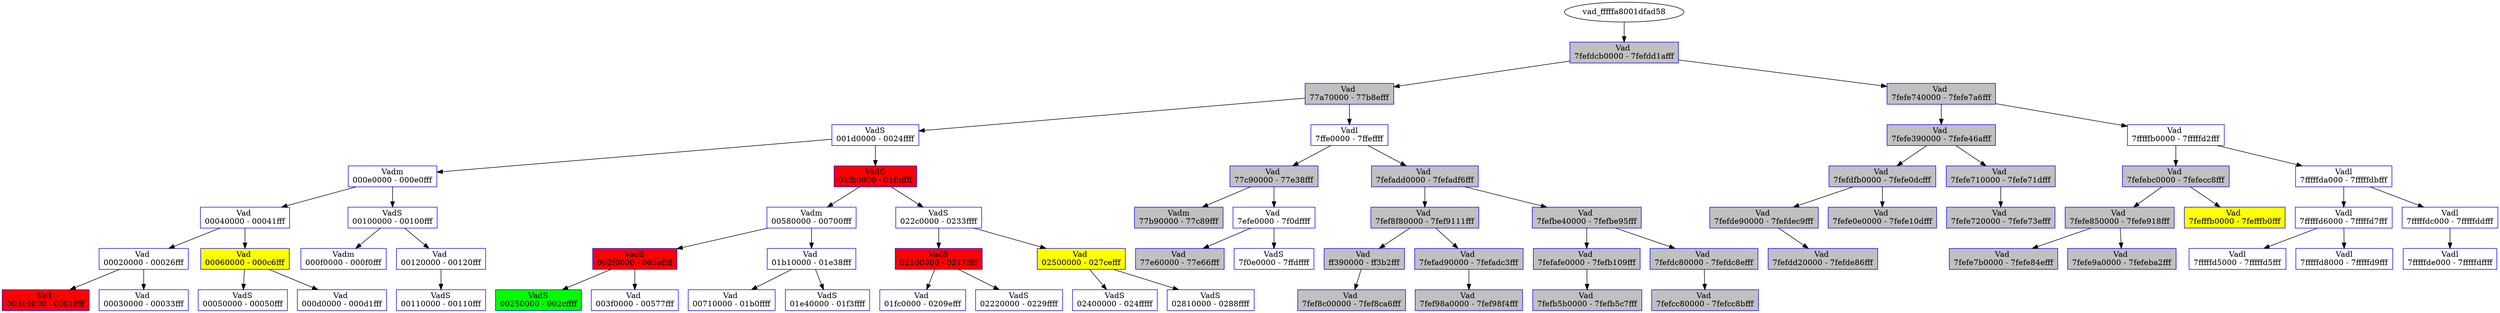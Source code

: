 /* Pid:   1988 */
digraph processtree {
graph [rankdir = "TB"];
vad_fffffa8001dfad58 -> vad_fffffa8001df5550
vad_fffffa8001df5550 [label = "{ Vad \n7fefdcb0000 - 7fefdd1afff }"shape = "record" color = "blue" style = "filled" fillcolor = "gray"];
vad_fffffa8001df5550 -> vad_fffffa8001df55e0
vad_fffffa8001df55e0 [label = "{ Vad \n77a70000 - 77b8efff }"shape = "record" color = "blue" style = "filled" fillcolor = "gray"];
vad_fffffa8001df55e0 -> vad_fffffa8001df81d0
vad_fffffa8001df81d0 [label = "{ VadS\n001d0000 - 0024ffff }"shape = "record" color = "blue" style = "filled" fillcolor = "white"];
vad_fffffa8001df81d0 -> vad_fffffa8001c70c10
vad_fffffa8001c70c10 [label = "{ Vadm\n000e0000 - 000e0fff }"shape = "record" color = "blue" style = "filled" fillcolor = "white"];
vad_fffffa8001c70c10 -> vad_fffffa8001df5670
vad_fffffa8001df5670 [label = "{ Vad \n00040000 - 00041fff }"shape = "record" color = "blue" style = "filled" fillcolor = "white"];
vad_fffffa8001df5670 -> vad_fffffa8000d2be30
vad_fffffa8000d2be30 [label = "{ Vad \n00020000 - 00026fff }"shape = "record" color = "blue" style = "filled" fillcolor = "white"];
vad_fffffa8000d2be30 -> vad_fffffa8001e49010
vad_fffffa8001e49010 [label = "{ Vad \n00010000 - 0001ffff }"shape = "record" color = "blue" style = "filled" fillcolor = "red"];
vad_fffffa8000d2be30 -> vad_fffffa8001dfa230
vad_fffffa8001dfa230 [label = "{ Vad \n00030000 - 00033fff }"shape = "record" color = "blue" style = "filled" fillcolor = "white"];
vad_fffffa8001df5670 -> vad_fffffa8001e49c50
vad_fffffa8001e49c50 [label = "{ Vad \n00060000 - 000c6fff }"shape = "record" color = "blue" style = "filled" fillcolor = "yellow"];
vad_fffffa8001e49c50 -> vad_fffffa8001415520
vad_fffffa8001415520 [label = "{ VadS\n00050000 - 00050fff }"shape = "record" color = "blue" style = "filled" fillcolor = "white"];
vad_fffffa8001e49c50 -> vad_fffffa8000d2bda0
vad_fffffa8000d2bda0 [label = "{ Vad \n000d0000 - 000d1fff }"shape = "record" color = "blue" style = "filled" fillcolor = "white"];
vad_fffffa8001c70c10 -> vad_fffffa8000e64220
vad_fffffa8000e64220 [label = "{ VadS\n00100000 - 00100fff }"shape = "record" color = "blue" style = "filled" fillcolor = "white"];
vad_fffffa8000e64220 -> vad_fffffa8002029730
vad_fffffa8002029730 [label = "{ Vadm\n000f0000 - 000f0fff }"shape = "record" color = "blue" style = "filled" fillcolor = "white"];
vad_fffffa8000e64220 -> vad_fffffa800222b5b0
vad_fffffa800222b5b0 [label = "{ Vad \n00120000 - 00120fff }"shape = "record" color = "blue" style = "filled" fillcolor = "white"];
vad_fffffa800222b5b0 -> vad_fffffa8001ee0e50
vad_fffffa8001ee0e50 [label = "{ VadS\n00110000 - 00110fff }"shape = "record" color = "blue" style = "filled" fillcolor = "white"];
vad_fffffa8001df81d0 -> vad_fffffa8001e19d70
vad_fffffa8001e19d70 [label = "{ VadS\n01fb0000 - 01fbffff }"shape = "record" color = "blue" style = "filled" fillcolor = "red"];
vad_fffffa8001e19d70 -> vad_fffffa8001cace60
vad_fffffa8001cace60 [label = "{ Vadm\n00580000 - 00700fff }"shape = "record" color = "blue" style = "filled" fillcolor = "white"];
vad_fffffa8001cace60 -> vad_fffffa8001c7cb70
vad_fffffa8001c7cb70 [label = "{ VadS\n002f0000 - 003effff }"shape = "record" color = "blue" style = "filled" fillcolor = "red"];
vad_fffffa8001c7cb70 -> vad_fffffa80013312a0
vad_fffffa80013312a0 [label = "{ VadS\n00250000 - 002cffff }"shape = "record" color = "blue" style = "filled" fillcolor = "green"];
vad_fffffa8001c7cb70 -> vad_fffffa800218d4b0
vad_fffffa800218d4b0 [label = "{ Vad \n003f0000 - 00577fff }"shape = "record" color = "blue" style = "filled" fillcolor = "white"];
vad_fffffa8001cace60 -> vad_fffffa8000d2bd10
vad_fffffa8000d2bd10 [label = "{ Vad \n01b10000 - 01e38fff }"shape = "record" color = "blue" style = "filled" fillcolor = "white"];
vad_fffffa8000d2bd10 -> vad_fffffa8001cacf00
vad_fffffa8001cacf00 [label = "{ Vad \n00710000 - 01b0ffff }"shape = "record" color = "blue" style = "filled" fillcolor = "white"];
vad_fffffa8000d2bd10 -> vad_fffffa8001ee9e40
vad_fffffa8001ee9e40 [label = "{ VadS\n01e40000 - 01f3ffff }"shape = "record" color = "blue" style = "filled" fillcolor = "white"];
vad_fffffa8001e19d70 -> vad_fffffa8001441a70
vad_fffffa8001441a70 [label = "{ VadS\n022c0000 - 0233ffff }"shape = "record" color = "blue" style = "filled" fillcolor = "white"];
vad_fffffa8001441a70 -> vad_fffffa8001fdc430
vad_fffffa8001fdc430 [label = "{ VadS\n02100000 - 0217ffff }"shape = "record" color = "blue" style = "filled" fillcolor = "red"];
vad_fffffa8001fdc430 -> vad_fffffa800219dd70
vad_fffffa800219dd70 [label = "{ Vad \n01fc0000 - 0209efff }"shape = "record" color = "blue" style = "filled" fillcolor = "white"];
vad_fffffa8001fdc430 -> vad_fffffa8001c78e40
vad_fffffa8001c78e40 [label = "{ VadS\n02220000 - 0229ffff }"shape = "record" color = "blue" style = "filled" fillcolor = "white"];
vad_fffffa8001441a70 -> vad_fffffa80021a3300
vad_fffffa80021a3300 [label = "{ Vad \n02500000 - 027cefff }"shape = "record" color = "blue" style = "filled" fillcolor = "yellow"];
vad_fffffa80021a3300 -> vad_fffffa8001c6f7f0
vad_fffffa8001c6f7f0 [label = "{ VadS\n02400000 - 024fffff }"shape = "record" color = "blue" style = "filled" fillcolor = "white"];
vad_fffffa80021a3300 -> vad_fffffa8000e97ba0
vad_fffffa8000e97ba0 [label = "{ VadS\n02810000 - 0288ffff }"shape = "record" color = "blue" style = "filled" fillcolor = "white"];
vad_fffffa8001df55e0 -> vad_fffffa8001df9ba0
vad_fffffa8001df9ba0 [label = "{ Vadl\n7ffe0000 - 7ffeffff }"shape = "record" color = "blue" style = "filled" fillcolor = "white"];
vad_fffffa8001df9ba0 -> vad_fffffa8001df92c0
vad_fffffa8001df92c0 [label = "{ Vad \n77c90000 - 77e38fff }"shape = "record" color = "blue" style = "filled" fillcolor = "gray"];
vad_fffffa8001df92c0 -> vad_fffffa8001c70b70
vad_fffffa8001c70b70 [label = "{ Vadm\n77b90000 - 77c89fff }"shape = "record" color = "blue" style = "filled" fillcolor = "gray"];
vad_fffffa8001df92c0 -> vad_fffffa8001e49ce0
vad_fffffa8001e49ce0 [label = "{ Vad \n7efe0000 - 7f0dffff }"shape = "record" color = "blue" style = "filled" fillcolor = "white"];
vad_fffffa8001e49ce0 -> vad_fffffa8000d34810
vad_fffffa8000d34810 [label = "{ Vad \n77e60000 - 77e66fff }"shape = "record" color = "blue" style = "filled" fillcolor = "gray"];
vad_fffffa8001e49ce0 -> vad_fffffa8001c52730
vad_fffffa8001c52730 [label = "{ VadS\n7f0e0000 - 7ffdffff }"shape = "record" color = "blue" style = "filled" fillcolor = "white"];
vad_fffffa8001df9ba0 -> vad_fffffa8001fee8f0
vad_fffffa8001fee8f0 [label = "{ Vad \n7fefadd0000 - 7fefadf6fff }"shape = "record" color = "blue" style = "filled" fillcolor = "gray"];
vad_fffffa8001fee8f0 -> vad_fffffa8002046170
vad_fffffa8002046170 [label = "{ Vad \n7fef8f80000 - 7fef9111fff }"shape = "record" color = "blue" style = "filled" fillcolor = "gray"];
vad_fffffa8002046170 -> vad_fffffa8001df9350
vad_fffffa8001df9350 [label = "{ Vad \nff390000 - ff3b2fff }"shape = "record" color = "blue" style = "filled" fillcolor = "gray"];
vad_fffffa8001df9350 -> vad_fffffa80013ab640
vad_fffffa80013ab640 [label = "{ Vad \n7fef8c00000 - 7fef8ca6fff }"shape = "record" color = "blue" style = "filled" fillcolor = "gray"];
vad_fffffa8002046170 -> vad_fffffa8002092b90
vad_fffffa8002092b90 [label = "{ Vad \n7fefad90000 - 7fefadc3fff }"shape = "record" color = "blue" style = "filled" fillcolor = "gray"];
vad_fffffa8002092b90 -> vad_fffffa8002092b00
vad_fffffa8002092b00 [label = "{ Vad \n7fef98a0000 - 7fef98f4fff }"shape = "record" color = "blue" style = "filled" fillcolor = "gray"];
vad_fffffa8001fee8f0 -> vad_fffffa8001e49210
vad_fffffa8001e49210 [label = "{ Vad \n7fefbe40000 - 7fefbe95fff }"shape = "record" color = "blue" style = "filled" fillcolor = "gray"];
vad_fffffa8001e49210 -> vad_fffffa8001c3eef0
vad_fffffa8001c3eef0 [label = "{ Vad \n7fefafe0000 - 7fefb109fff }"shape = "record" color = "blue" style = "filled" fillcolor = "gray"];
vad_fffffa8001c3eef0 -> vad_fffffa8000d348a0
vad_fffffa8000d348a0 [label = "{ Vad \n7fefb5b0000 - 7fefb5c7fff }"shape = "record" color = "blue" style = "filled" fillcolor = "gray"];
vad_fffffa8001e49210 -> vad_fffffa80021a4f80
vad_fffffa80021a4f80 [label = "{ Vad \n7fefdc80000 - 7fefdc8efff }"shape = "record" color = "blue" style = "filled" fillcolor = "gray"];
vad_fffffa80021a4f80 -> vad_fffffa8000d34930
vad_fffffa8000d34930 [label = "{ Vad \n7fefcc80000 - 7fefcc8bfff }"shape = "record" color = "blue" style = "filled" fillcolor = "gray"];
vad_fffffa8001df5550 -> vad_fffffa8001e49700
vad_fffffa8001e49700 [label = "{ Vad \n7fefe740000 - 7fefe7a6fff }"shape = "record" color = "blue" style = "filled" fillcolor = "gray"];
vad_fffffa8001e49700 -> vad_fffffa8002086b10
vad_fffffa8002086b10 [label = "{ Vad \n7fefe390000 - 7fefe46afff }"shape = "record" color = "blue" style = "filled" fillcolor = "gray"];
vad_fffffa8002086b10 -> vad_fffffa8001c3ef80
vad_fffffa8001c3ef80 [label = "{ Vad \n7fefdfb0000 - 7fefe0dcfff }"shape = "record" color = "blue" style = "filled" fillcolor = "gray"];
vad_fffffa8001c3ef80 -> vad_fffffa80021a3270
vad_fffffa80021a3270 [label = "{ Vad \n7fefde90000 - 7fefdec9fff }"shape = "record" color = "blue" style = "filled" fillcolor = "gray"];
vad_fffffa80021a3270 -> vad_fffffa80021a4010
vad_fffffa80021a4010 [label = "{ Vad \n7fefdd20000 - 7fefde86fff }"shape = "record" color = "blue" style = "filled" fillcolor = "gray"];
vad_fffffa8001c3ef80 -> vad_fffffa8001e49180
vad_fffffa8001e49180 [label = "{ Vad \n7fefe0e0000 - 7fefe10dfff }"shape = "record" color = "blue" style = "filled" fillcolor = "gray"];
vad_fffffa8002086b10 -> vad_fffffa8001e495e0
vad_fffffa8001e495e0 [label = "{ Vad \n7fefe710000 - 7fefe71dfff }"shape = "record" color = "blue" style = "filled" fillcolor = "gray"];
vad_fffffa8001e495e0 -> vad_fffffa8002086a80
vad_fffffa8002086a80 [label = "{ Vad \n7fefe720000 - 7fefe73efff }"shape = "record" color = "blue" style = "filled" fillcolor = "gray"];
vad_fffffa8001e49700 -> vad_fffffa8001df9230
vad_fffffa8001df9230 [label = "{ Vad \n7fffffb0000 - 7fffffd2fff }"shape = "record" color = "blue" style = "filled" fillcolor = "white"];
vad_fffffa8001df9230 -> vad_fffffa8001e490f0
vad_fffffa8001e490f0 [label = "{ Vad \n7fefebc0000 - 7fefecc8fff }"shape = "record" color = "blue" style = "filled" fillcolor = "gray"];
vad_fffffa8001e490f0 -> vad_fffffa8001e49550
vad_fffffa8001e49550 [label = "{ Vad \n7fefe850000 - 7fefe918fff }"shape = "record" color = "blue" style = "filled" fillcolor = "gray"];
vad_fffffa8001e49550 -> vad_fffffa8001e494c0
vad_fffffa8001e494c0 [label = "{ Vad \n7fefe7b0000 - 7fefe84efff }"shape = "record" color = "blue" style = "filled" fillcolor = "gray"];
vad_fffffa8001e49550 -> vad_fffffa8001c3ee60
vad_fffffa8001c3ee60 [label = "{ Vad \n7fefe9a0000 - 7fefeba2fff }"shape = "record" color = "blue" style = "filled" fillcolor = "gray"];
vad_fffffa8001e490f0 -> vad_fffffa8001dfa350
vad_fffffa8001dfa350 [label = "{ Vad \n7fefffb0000 - 7fefffb0fff }"shape = "record" color = "blue" style = "filled" fillcolor = "yellow"];
vad_fffffa8001df9230 -> vad_fffffa800219d260
vad_fffffa800219d260 [label = "{ Vadl\n7fffffda000 - 7fffffdbfff }"shape = "record" color = "blue" style = "filled" fillcolor = "white"];
vad_fffffa800219d260 -> vad_fffffa8000ec7830
vad_fffffa8000ec7830 [label = "{ Vadl\n7fffffd6000 - 7fffffd7fff }"shape = "record" color = "blue" style = "filled" fillcolor = "white"];
vad_fffffa8000ec7830 -> vad_fffffa8001df9cc0
vad_fffffa8001df9cc0 [label = "{ Vadl\n7fffffd5000 - 7fffffd5fff }"shape = "record" color = "blue" style = "filled" fillcolor = "white"];
vad_fffffa8000ec7830 -> vad_fffffa8001015470
vad_fffffa8001015470 [label = "{ Vadl\n7fffffd8000 - 7fffffd9fff }"shape = "record" color = "blue" style = "filled" fillcolor = "white"];
vad_fffffa800219d260 -> vad_fffffa800219d510
vad_fffffa800219d510 [label = "{ Vadl\n7fffffdc000 - 7fffffddfff }"shape = "record" color = "blue" style = "filled" fillcolor = "white"];
vad_fffffa800219d510 -> vad_fffffa8001df9b00
vad_fffffa8001df9b00 [label = "{ Vadl\n7fffffde000 - 7fffffdffff }"shape = "record" color = "blue" style = "filled" fillcolor = "white"];
}
